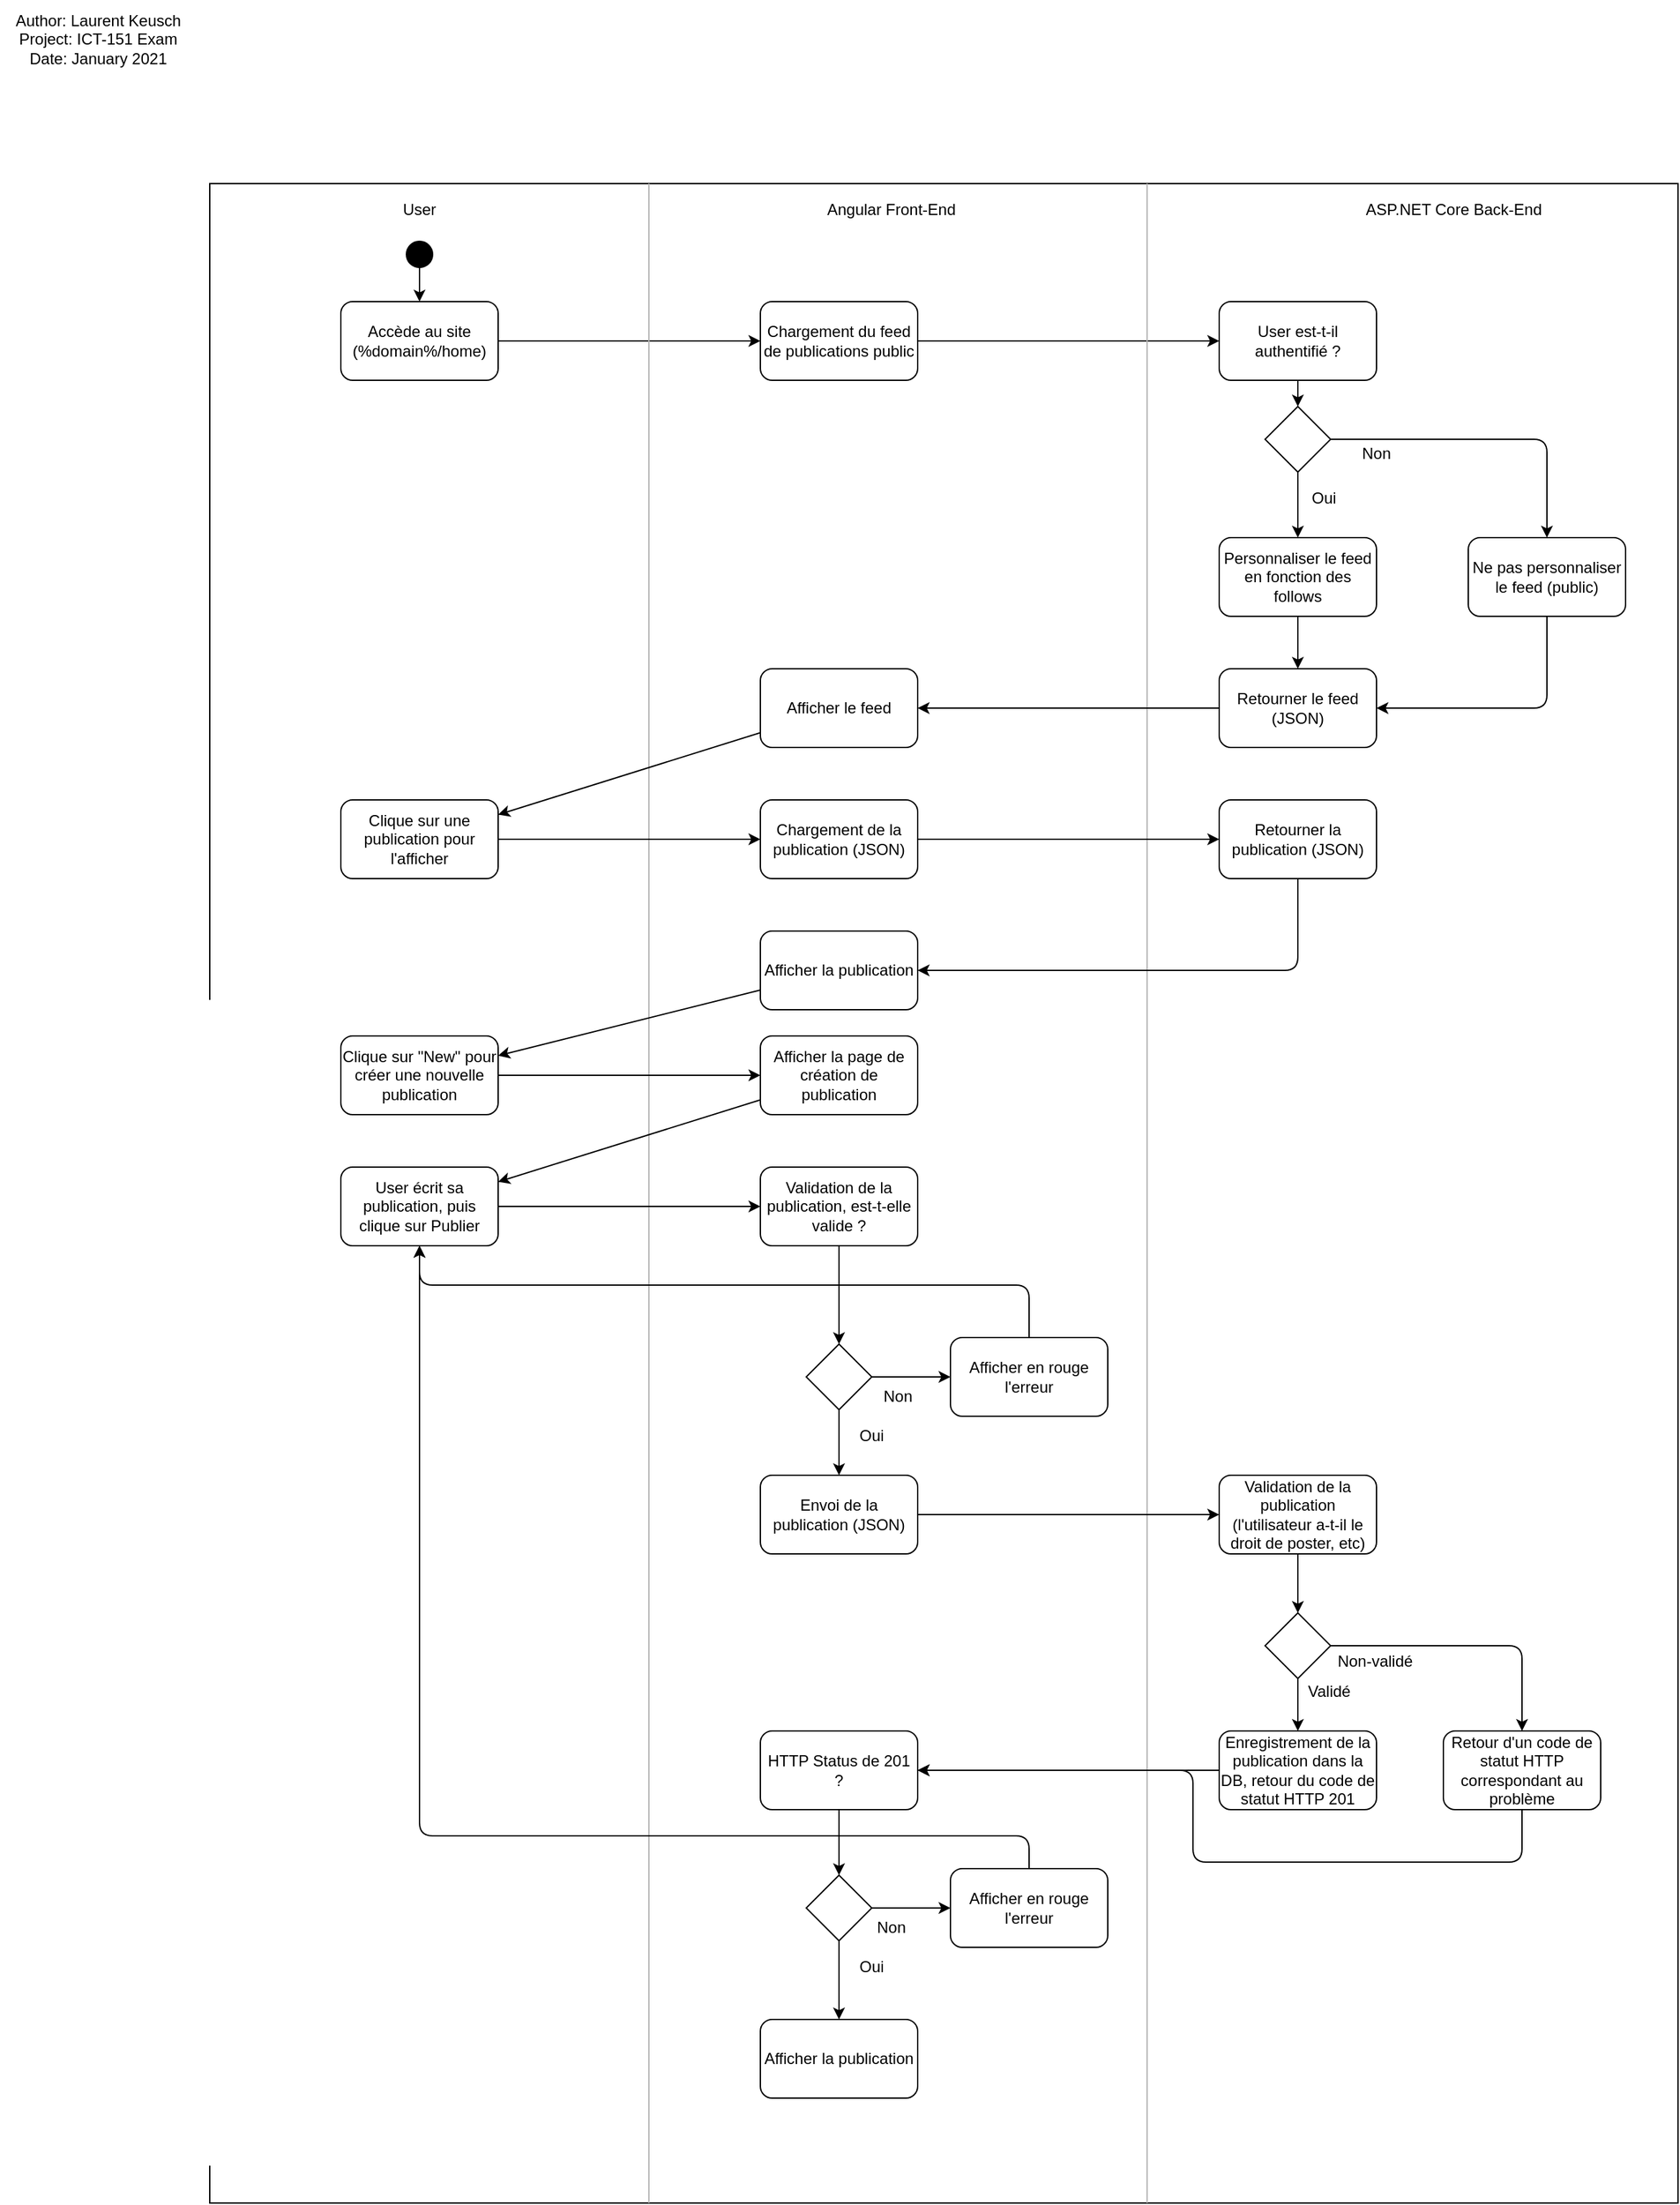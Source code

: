 <mxfile version="14.2.7" type="device"><diagram id="kXntPjaixyAeBSVdT7Yr" name="Page-1"><mxGraphModel dx="2062" dy="1122" grid="1" gridSize="10" guides="1" tooltips="1" connect="1" arrows="1" fold="1" page="1" pageScale="1" pageWidth="827" pageHeight="1169" math="0" shadow="0"><root><mxCell id="0"/><mxCell id="1" parent="0"/><mxCell id="yDRc3kwLpwwqcd8vNBOx-2" value="" style="rounded=0;whiteSpace=wrap;html=1;" parent="1" vertex="1"><mxGeometry x="180" y="160" width="1120" height="1540" as="geometry"/></mxCell><mxCell id="yDRc3kwLpwwqcd8vNBOx-4" value="User" style="text;html=1;strokeColor=none;fillColor=none;align=center;verticalAlign=middle;whiteSpace=wrap;rounded=0;" parent="1" vertex="1"><mxGeometry x="320" y="170" width="40" height="20" as="geometry"/></mxCell><mxCell id="yDRc3kwLpwwqcd8vNBOx-5" value="Angular Front-End" style="text;html=1;strokeColor=none;fillColor=none;align=center;verticalAlign=middle;whiteSpace=wrap;rounded=0;" parent="1" vertex="1"><mxGeometry x="645" y="170" width="110" height="20" as="geometry"/></mxCell><mxCell id="yDRc3kwLpwwqcd8vNBOx-6" value="ASP.NET Core Back-End" style="text;html=1;strokeColor=none;fillColor=none;align=center;verticalAlign=middle;whiteSpace=wrap;rounded=0;" parent="1" vertex="1"><mxGeometry x="1039" y="170" width="180" height="20" as="geometry"/></mxCell><mxCell id="yDRc3kwLpwwqcd8vNBOx-7" value="Accède au site (%domain%/home)" style="rounded=1;whiteSpace=wrap;html=1;" parent="1" vertex="1"><mxGeometry x="280" y="250" width="120" height="60" as="geometry"/></mxCell><mxCell id="yDRc3kwLpwwqcd8vNBOx-9" value="Chargement du feed de publications public" style="rounded=1;whiteSpace=wrap;html=1;" parent="1" vertex="1"><mxGeometry x="600" y="250" width="120" height="60" as="geometry"/></mxCell><mxCell id="yDRc3kwLpwwqcd8vNBOx-10" value="User est-t-il authentifié ?" style="rounded=1;whiteSpace=wrap;html=1;" parent="1" vertex="1"><mxGeometry x="950" y="250" width="120" height="60" as="geometry"/></mxCell><mxCell id="yDRc3kwLpwwqcd8vNBOx-11" value="" style="ellipse;whiteSpace=wrap;html=1;aspect=fixed;fillColor=#000000;" parent="1" vertex="1"><mxGeometry x="330" y="204" width="20" height="20" as="geometry"/></mxCell><mxCell id="yDRc3kwLpwwqcd8vNBOx-12" value="" style="endArrow=classic;html=1;" parent="1" source="yDRc3kwLpwwqcd8vNBOx-11" target="yDRc3kwLpwwqcd8vNBOx-7" edge="1"><mxGeometry width="50" height="50" relative="1" as="geometry"><mxPoint x="370" y="140" as="sourcePoint"/><mxPoint x="420" y="90" as="targetPoint"/></mxGeometry></mxCell><mxCell id="yDRc3kwLpwwqcd8vNBOx-13" value="" style="endArrow=classic;html=1;" parent="1" source="yDRc3kwLpwwqcd8vNBOx-7" target="yDRc3kwLpwwqcd8vNBOx-9" edge="1"><mxGeometry width="50" height="50" relative="1" as="geometry"><mxPoint x="410" y="100" as="sourcePoint"/><mxPoint x="600" y="270" as="targetPoint"/><Array as="points"/></mxGeometry></mxCell><mxCell id="yDRc3kwLpwwqcd8vNBOx-15" value="" style="rhombus;whiteSpace=wrap;html=1;fillColor=#FFFFFF;" parent="1" vertex="1"><mxGeometry x="985" y="330" width="50" height="50" as="geometry"/></mxCell><mxCell id="yDRc3kwLpwwqcd8vNBOx-16" value="" style="endArrow=classic;html=1;" parent="1" source="yDRc3kwLpwwqcd8vNBOx-9" target="yDRc3kwLpwwqcd8vNBOx-10" edge="1"><mxGeometry width="50" height="50" relative="1" as="geometry"><mxPoint x="890" y="110" as="sourcePoint"/><mxPoint x="940" y="60" as="targetPoint"/></mxGeometry></mxCell><mxCell id="yDRc3kwLpwwqcd8vNBOx-17" value="" style="endArrow=classic;html=1;" parent="1" source="yDRc3kwLpwwqcd8vNBOx-10" target="yDRc3kwLpwwqcd8vNBOx-15" edge="1"><mxGeometry width="50" height="50" relative="1" as="geometry"><mxPoint x="1010" y="110" as="sourcePoint"/><mxPoint x="1060" y="60" as="targetPoint"/></mxGeometry></mxCell><mxCell id="yDRc3kwLpwwqcd8vNBOx-18" value="" style="line;strokeWidth=1;direction=south;html=1;fillColor=#FFFFFF;strokeColor=#B5B5B5;" parent="1" vertex="1"><mxGeometry x="510" y="160" width="10" height="1540" as="geometry"/></mxCell><mxCell id="yDRc3kwLpwwqcd8vNBOx-19" value="" style="line;strokeWidth=1;direction=south;html=1;fillColor=#FFFFFF;strokeColor=#B5B5B5;" parent="1" vertex="1"><mxGeometry x="890" y="160" width="10" height="1540" as="geometry"/></mxCell><mxCell id="yDRc3kwLpwwqcd8vNBOx-20" value="Personnaliser le feed en fonction des follows" style="rounded=1;whiteSpace=wrap;html=1;strokeWidth=1;fillColor=#FFFFFF;" parent="1" vertex="1"><mxGeometry x="950" y="430" width="120" height="60" as="geometry"/></mxCell><mxCell id="yDRc3kwLpwwqcd8vNBOx-21" value="Oui" style="text;html=1;strokeColor=none;fillColor=none;align=center;verticalAlign=middle;whiteSpace=wrap;rounded=0;" parent="1" vertex="1"><mxGeometry x="1010" y="390" width="40" height="20" as="geometry"/></mxCell><mxCell id="yDRc3kwLpwwqcd8vNBOx-22" value="Non" style="text;html=1;strokeColor=none;fillColor=none;align=center;verticalAlign=middle;whiteSpace=wrap;rounded=0;" parent="1" vertex="1"><mxGeometry x="1050" y="356" width="40" height="20" as="geometry"/></mxCell><mxCell id="yDRc3kwLpwwqcd8vNBOx-23" value="Ne pas personnaliser le feed (public)" style="rounded=1;whiteSpace=wrap;html=1;strokeWidth=1;fillColor=#FFFFFF;" parent="1" vertex="1"><mxGeometry x="1140" y="430" width="120" height="60" as="geometry"/></mxCell><mxCell id="yDRc3kwLpwwqcd8vNBOx-24" value="" style="endArrow=classic;html=1;" parent="1" source="yDRc3kwLpwwqcd8vNBOx-15" target="yDRc3kwLpwwqcd8vNBOx-23" edge="1"><mxGeometry width="50" height="50" relative="1" as="geometry"><mxPoint x="1120" y="390" as="sourcePoint"/><mxPoint x="1170" y="340" as="targetPoint"/><Array as="points"><mxPoint x="1200" y="355"/></Array></mxGeometry></mxCell><mxCell id="yDRc3kwLpwwqcd8vNBOx-25" value="" style="endArrow=classic;html=1;" parent="1" source="yDRc3kwLpwwqcd8vNBOx-15" target="yDRc3kwLpwwqcd8vNBOx-20" edge="1"><mxGeometry width="50" height="50" relative="1" as="geometry"><mxPoint x="1090" y="790" as="sourcePoint"/><mxPoint x="1140" y="740" as="targetPoint"/></mxGeometry></mxCell><mxCell id="yDRc3kwLpwwqcd8vNBOx-26" value="Retourner le feed (JSON)" style="rounded=1;whiteSpace=wrap;html=1;strokeWidth=1;fillColor=#FFFFFF;" parent="1" vertex="1"><mxGeometry x="950" y="530" width="120" height="60" as="geometry"/></mxCell><mxCell id="yDRc3kwLpwwqcd8vNBOx-27" value="" style="endArrow=classic;html=1;" parent="1" source="yDRc3kwLpwwqcd8vNBOx-20" target="yDRc3kwLpwwqcd8vNBOx-26" edge="1"><mxGeometry width="50" height="50" relative="1" as="geometry"><mxPoint x="950" y="850" as="sourcePoint"/><mxPoint x="1000" y="800" as="targetPoint"/></mxGeometry></mxCell><mxCell id="yDRc3kwLpwwqcd8vNBOx-28" value="" style="endArrow=classic;html=1;" parent="1" source="yDRc3kwLpwwqcd8vNBOx-23" target="yDRc3kwLpwwqcd8vNBOx-26" edge="1"><mxGeometry width="50" height="50" relative="1" as="geometry"><mxPoint x="1110" y="810" as="sourcePoint"/><mxPoint x="1160" y="760" as="targetPoint"/><Array as="points"><mxPoint x="1200" y="560"/></Array></mxGeometry></mxCell><mxCell id="yDRc3kwLpwwqcd8vNBOx-29" value="Afficher le feed" style="rounded=1;whiteSpace=wrap;html=1;strokeWidth=1;fillColor=#FFFFFF;" parent="1" vertex="1"><mxGeometry x="600" y="530" width="120" height="60" as="geometry"/></mxCell><mxCell id="yDRc3kwLpwwqcd8vNBOx-30" value="" style="endArrow=classic;html=1;" parent="1" source="yDRc3kwLpwwqcd8vNBOx-26" target="yDRc3kwLpwwqcd8vNBOx-29" edge="1"><mxGeometry width="50" height="50" relative="1" as="geometry"><mxPoint x="1430" y="640" as="sourcePoint"/><mxPoint x="1480" y="590" as="targetPoint"/><Array as="points"/></mxGeometry></mxCell><mxCell id="yDRc3kwLpwwqcd8vNBOx-31" value="Clique sur une publication pour l'afficher" style="rounded=1;whiteSpace=wrap;html=1;strokeWidth=1;fillColor=#FFFFFF;" parent="1" vertex="1"><mxGeometry x="280" y="630" width="120" height="60" as="geometry"/></mxCell><mxCell id="yDRc3kwLpwwqcd8vNBOx-32" value="Chargement de la publication (JSON)" style="rounded=1;whiteSpace=wrap;html=1;strokeWidth=1;fillColor=#FFFFFF;" parent="1" vertex="1"><mxGeometry x="600" y="630" width="120" height="60" as="geometry"/></mxCell><mxCell id="yDRc3kwLpwwqcd8vNBOx-34" value="" style="endArrow=classic;html=1;" parent="1" source="yDRc3kwLpwwqcd8vNBOx-31" target="yDRc3kwLpwwqcd8vNBOx-32" edge="1"><mxGeometry width="50" height="50" relative="1" as="geometry"><mxPoint x="70" y="670" as="sourcePoint"/><mxPoint x="120" y="620" as="targetPoint"/></mxGeometry></mxCell><mxCell id="yDRc3kwLpwwqcd8vNBOx-35" value="Retourner la publication (JSON)" style="rounded=1;whiteSpace=wrap;html=1;strokeWidth=1;fillColor=#FFFFFF;" parent="1" vertex="1"><mxGeometry x="950" y="630" width="120" height="60" as="geometry"/></mxCell><mxCell id="yDRc3kwLpwwqcd8vNBOx-36" value="" style="endArrow=classic;html=1;" parent="1" source="yDRc3kwLpwwqcd8vNBOx-32" target="yDRc3kwLpwwqcd8vNBOx-35" edge="1"><mxGeometry width="50" height="50" relative="1" as="geometry"><mxPoint x="90" y="580" as="sourcePoint"/><mxPoint x="140" y="530" as="targetPoint"/></mxGeometry></mxCell><mxCell id="yDRc3kwLpwwqcd8vNBOx-37" value="Afficher la publication" style="rounded=1;whiteSpace=wrap;html=1;strokeWidth=1;fillColor=#FFFFFF;" parent="1" vertex="1"><mxGeometry x="600" y="730" width="120" height="60" as="geometry"/></mxCell><mxCell id="yDRc3kwLpwwqcd8vNBOx-38" value="" style="endArrow=classic;html=1;" parent="1" source="yDRc3kwLpwwqcd8vNBOx-35" target="yDRc3kwLpwwqcd8vNBOx-37" edge="1"><mxGeometry width="50" height="50" relative="1" as="geometry"><mxPoint x="80" y="560" as="sourcePoint"/><mxPoint x="130" y="510" as="targetPoint"/><Array as="points"><mxPoint x="1010" y="760"/></Array></mxGeometry></mxCell><mxCell id="yDRc3kwLpwwqcd8vNBOx-39" value="Clique sur &quot;New&quot; pour créer une nouvelle publication" style="rounded=1;whiteSpace=wrap;html=1;strokeWidth=1;fillColor=#FFFFFF;" parent="1" vertex="1"><mxGeometry x="280" y="810" width="120" height="60" as="geometry"/></mxCell><mxCell id="yDRc3kwLpwwqcd8vNBOx-40" value="Afficher la page de création de publication" style="rounded=1;whiteSpace=wrap;html=1;strokeWidth=1;fillColor=#FFFFFF;" parent="1" vertex="1"><mxGeometry x="600" y="810" width="120" height="60" as="geometry"/></mxCell><mxCell id="yDRc3kwLpwwqcd8vNBOx-41" value="" style="endArrow=classic;html=1;" parent="1" source="yDRc3kwLpwwqcd8vNBOx-39" target="yDRc3kwLpwwqcd8vNBOx-40" edge="1"><mxGeometry width="50" height="50" relative="1" as="geometry"><mxPoint x="40" y="560" as="sourcePoint"/><mxPoint x="90" y="510" as="targetPoint"/></mxGeometry></mxCell><mxCell id="yDRc3kwLpwwqcd8vNBOx-42" value="User écrit sa publication, puis clique sur Publier" style="rounded=1;whiteSpace=wrap;html=1;strokeWidth=1;fillColor=#FFFFFF;" parent="1" vertex="1"><mxGeometry x="280" y="910" width="120" height="60" as="geometry"/></mxCell><mxCell id="yDRc3kwLpwwqcd8vNBOx-43" value="" style="endArrow=classic;html=1;" parent="1" source="yDRc3kwLpwwqcd8vNBOx-40" target="yDRc3kwLpwwqcd8vNBOx-42" edge="1"><mxGeometry width="50" height="50" relative="1" as="geometry"><mxPoint x="40" y="650" as="sourcePoint"/><mxPoint x="90" y="600" as="targetPoint"/></mxGeometry></mxCell><mxCell id="yDRc3kwLpwwqcd8vNBOx-44" value="Validation de la publication, est-t-elle valide ?" style="rounded=1;whiteSpace=wrap;html=1;strokeWidth=1;fillColor=#FFFFFF;" parent="1" vertex="1"><mxGeometry x="600" y="910" width="120" height="60" as="geometry"/></mxCell><mxCell id="yDRc3kwLpwwqcd8vNBOx-45" value="" style="endArrow=classic;html=1;" parent="1" source="yDRc3kwLpwwqcd8vNBOx-42" target="yDRc3kwLpwwqcd8vNBOx-44" edge="1"><mxGeometry width="50" height="50" relative="1" as="geometry"><mxPoint x="60" y="760" as="sourcePoint"/><mxPoint x="110" y="710" as="targetPoint"/></mxGeometry></mxCell><mxCell id="yDRc3kwLpwwqcd8vNBOx-46" value="Envoi de la publication (JSON)" style="rounded=1;whiteSpace=wrap;html=1;strokeWidth=1;fillColor=#FFFFFF;" parent="1" vertex="1"><mxGeometry x="600" y="1145" width="120" height="60" as="geometry"/></mxCell><mxCell id="yDRc3kwLpwwqcd8vNBOx-47" value="" style="rhombus;whiteSpace=wrap;html=1;strokeWidth=1;fillColor=#FFFFFF;" parent="1" vertex="1"><mxGeometry x="635" y="1045" width="50" height="50" as="geometry"/></mxCell><mxCell id="yDRc3kwLpwwqcd8vNBOx-48" value="" style="endArrow=classic;html=1;" parent="1" source="yDRc3kwLpwwqcd8vNBOx-47" target="yDRc3kwLpwwqcd8vNBOx-46" edge="1"><mxGeometry width="50" height="50" relative="1" as="geometry"><mxPoint y="730" as="sourcePoint"/><mxPoint x="50" y="680" as="targetPoint"/></mxGeometry></mxCell><mxCell id="yDRc3kwLpwwqcd8vNBOx-49" value="Oui" style="text;html=1;strokeColor=none;fillColor=none;align=center;verticalAlign=middle;whiteSpace=wrap;rounded=0;" parent="1" vertex="1"><mxGeometry x="665" y="1105" width="40" height="20" as="geometry"/></mxCell><mxCell id="yDRc3kwLpwwqcd8vNBOx-50" value="Afficher en rouge l'erreur" style="rounded=1;whiteSpace=wrap;html=1;strokeWidth=1;fillColor=#FFFFFF;" parent="1" vertex="1"><mxGeometry x="745" y="1040" width="120" height="60" as="geometry"/></mxCell><mxCell id="yDRc3kwLpwwqcd8vNBOx-51" value="" style="endArrow=classic;html=1;" parent="1" source="yDRc3kwLpwwqcd8vNBOx-47" target="yDRc3kwLpwwqcd8vNBOx-50" edge="1"><mxGeometry width="50" height="50" relative="1" as="geometry"><mxPoint x="10" y="890" as="sourcePoint"/><mxPoint x="60" y="840" as="targetPoint"/></mxGeometry></mxCell><mxCell id="yDRc3kwLpwwqcd8vNBOx-52" value="Non" style="text;html=1;strokeColor=none;fillColor=none;align=center;verticalAlign=middle;whiteSpace=wrap;rounded=0;" parent="1" vertex="1"><mxGeometry x="685" y="1075" width="40" height="20" as="geometry"/></mxCell><mxCell id="yDRc3kwLpwwqcd8vNBOx-53" value="" style="endArrow=classic;html=1;" parent="1" source="yDRc3kwLpwwqcd8vNBOx-44" target="yDRc3kwLpwwqcd8vNBOx-47" edge="1"><mxGeometry width="50" height="50" relative="1" as="geometry"><mxPoint x="-10" y="770" as="sourcePoint"/><mxPoint x="40" y="720" as="targetPoint"/></mxGeometry></mxCell><mxCell id="yDRc3kwLpwwqcd8vNBOx-54" value="" style="endArrow=classic;html=1;" parent="1" source="yDRc3kwLpwwqcd8vNBOx-50" target="yDRc3kwLpwwqcd8vNBOx-42" edge="1"><mxGeometry width="50" height="50" relative="1" as="geometry"><mxPoint x="70" y="890" as="sourcePoint"/><mxPoint x="120" y="840" as="targetPoint"/><Array as="points"><mxPoint x="805" y="1000"/><mxPoint x="340" y="1000"/></Array></mxGeometry></mxCell><mxCell id="yDRc3kwLpwwqcd8vNBOx-55" value="Validation de la publication (l'utilisateur a-t-il le droit de poster, etc)" style="rounded=1;whiteSpace=wrap;html=1;strokeWidth=1;fillColor=#FFFFFF;" parent="1" vertex="1"><mxGeometry x="950" y="1145" width="120" height="60" as="geometry"/></mxCell><mxCell id="yDRc3kwLpwwqcd8vNBOx-56" value="Enregistrement de la publication dans la DB, retour du code de statut HTTP 201" style="rounded=1;whiteSpace=wrap;html=1;strokeWidth=1;fillColor=#FFFFFF;" parent="1" vertex="1"><mxGeometry x="950" y="1340" width="120" height="60" as="geometry"/></mxCell><mxCell id="yDRc3kwLpwwqcd8vNBOx-57" value="" style="endArrow=classic;html=1;" parent="1" source="yDRc3kwLpwwqcd8vNBOx-46" target="yDRc3kwLpwwqcd8vNBOx-55" edge="1"><mxGeometry width="50" height="50" relative="1" as="geometry"><mxPoint x="80" y="1030" as="sourcePoint"/><mxPoint x="130" y="980" as="targetPoint"/></mxGeometry></mxCell><mxCell id="yDRc3kwLpwwqcd8vNBOx-58" value="" style="endArrow=classic;html=1;" parent="1" source="yDRc3kwLpwwqcd8vNBOx-55" target="yDRc3kwLpwwqcd8vNBOx-70" edge="1"><mxGeometry width="50" height="50" relative="1" as="geometry"><mxPoint x="90" y="1110" as="sourcePoint"/><mxPoint x="140" y="1060" as="targetPoint"/></mxGeometry></mxCell><mxCell id="yDRc3kwLpwwqcd8vNBOx-59" value="HTTP Status de 201 ?" style="rounded=1;whiteSpace=wrap;html=1;strokeWidth=1;fillColor=#FFFFFF;" parent="1" vertex="1"><mxGeometry x="600" y="1340" width="120" height="60" as="geometry"/></mxCell><mxCell id="yDRc3kwLpwwqcd8vNBOx-60" value="" style="rhombus;whiteSpace=wrap;html=1;strokeWidth=1;fillColor=#FFFFFF;" parent="1" vertex="1"><mxGeometry x="635" y="1450" width="50" height="50" as="geometry"/></mxCell><mxCell id="yDRc3kwLpwwqcd8vNBOx-61" value="" style="endArrow=classic;html=1;" parent="1" source="yDRc3kwLpwwqcd8vNBOx-59" target="yDRc3kwLpwwqcd8vNBOx-60" edge="1"><mxGeometry width="50" height="50" relative="1" as="geometry"><mxPoint x="-30" y="1040" as="sourcePoint"/><mxPoint x="20" y="990" as="targetPoint"/></mxGeometry></mxCell><mxCell id="yDRc3kwLpwwqcd8vNBOx-62" value="Afficher la publication" style="rounded=1;whiteSpace=wrap;html=1;strokeWidth=1;fillColor=#FFFFFF;" parent="1" vertex="1"><mxGeometry x="600" y="1560" width="120" height="60" as="geometry"/></mxCell><mxCell id="yDRc3kwLpwwqcd8vNBOx-63" value="" style="endArrow=classic;html=1;" parent="1" source="yDRc3kwLpwwqcd8vNBOx-60" target="yDRc3kwLpwwqcd8vNBOx-62" edge="1"><mxGeometry width="50" height="50" relative="1" as="geometry"><mxPoint x="90" y="1250" as="sourcePoint"/><mxPoint x="140" y="1200" as="targetPoint"/></mxGeometry></mxCell><mxCell id="yDRc3kwLpwwqcd8vNBOx-64" value="Oui" style="text;html=1;strokeColor=none;fillColor=none;align=center;verticalAlign=middle;whiteSpace=wrap;rounded=0;" parent="1" vertex="1"><mxGeometry x="665" y="1510" width="40" height="20" as="geometry"/></mxCell><mxCell id="yDRc3kwLpwwqcd8vNBOx-65" value="Afficher en rouge l'erreur" style="rounded=1;whiteSpace=wrap;html=1;strokeWidth=1;fillColor=#FFFFFF;" parent="1" vertex="1"><mxGeometry x="745" y="1445" width="120" height="60" as="geometry"/></mxCell><mxCell id="yDRc3kwLpwwqcd8vNBOx-66" value="" style="endArrow=classic;html=1;" parent="1" source="yDRc3kwLpwwqcd8vNBOx-60" target="yDRc3kwLpwwqcd8vNBOx-65" edge="1"><mxGeometry width="50" height="50" relative="1" as="geometry"><mxPoint x="60" y="1130" as="sourcePoint"/><mxPoint x="110" y="1080" as="targetPoint"/></mxGeometry></mxCell><mxCell id="yDRc3kwLpwwqcd8vNBOx-67" value="Non" style="text;html=1;strokeColor=none;fillColor=none;align=center;verticalAlign=middle;whiteSpace=wrap;rounded=0;" parent="1" vertex="1"><mxGeometry x="680" y="1480" width="40" height="20" as="geometry"/></mxCell><mxCell id="yDRc3kwLpwwqcd8vNBOx-68" value="" style="endArrow=classic;html=1;" parent="1" source="yDRc3kwLpwwqcd8vNBOx-65" target="yDRc3kwLpwwqcd8vNBOx-42" edge="1"><mxGeometry width="50" height="50" relative="1" as="geometry"><mxPoint x="80" y="1240" as="sourcePoint"/><mxPoint x="340" y="1050" as="targetPoint"/><Array as="points"><mxPoint x="805" y="1420"/><mxPoint x="340" y="1420"/></Array></mxGeometry></mxCell><mxCell id="yDRc3kwLpwwqcd8vNBOx-69" value="" style="endArrow=classic;html=1;" parent="1" source="yDRc3kwLpwwqcd8vNBOx-56" target="yDRc3kwLpwwqcd8vNBOx-59" edge="1"><mxGeometry width="50" height="50" relative="1" as="geometry"><mxPoint x="60" y="1040" as="sourcePoint"/><mxPoint x="110" y="990" as="targetPoint"/></mxGeometry></mxCell><mxCell id="yDRc3kwLpwwqcd8vNBOx-70" value="" style="rhombus;whiteSpace=wrap;html=1;strokeWidth=1;fillColor=#FFFFFF;" parent="1" vertex="1"><mxGeometry x="985" y="1250" width="50" height="50" as="geometry"/></mxCell><mxCell id="yDRc3kwLpwwqcd8vNBOx-71" value="" style="endArrow=classic;html=1;" parent="1" source="yDRc3kwLpwwqcd8vNBOx-70" target="yDRc3kwLpwwqcd8vNBOx-56" edge="1"><mxGeometry width="50" height="50" relative="1" as="geometry"><mxPoint x="1200" y="1140" as="sourcePoint"/><mxPoint x="1250" y="1090" as="targetPoint"/></mxGeometry></mxCell><mxCell id="yDRc3kwLpwwqcd8vNBOx-72" value="Validé" style="text;html=1;strokeColor=none;fillColor=none;align=center;verticalAlign=middle;whiteSpace=wrap;rounded=0;" parent="1" vertex="1"><mxGeometry x="1014" y="1300" width="40" height="20" as="geometry"/></mxCell><mxCell id="yDRc3kwLpwwqcd8vNBOx-74" value="&lt;span&gt;Retour d'un code de statut HTTP correspondant au problème&lt;/span&gt;" style="rounded=1;whiteSpace=wrap;html=1;strokeWidth=1;fillColor=#FFFFFF;" parent="1" vertex="1"><mxGeometry x="1121" y="1340" width="120" height="60" as="geometry"/></mxCell><mxCell id="yDRc3kwLpwwqcd8vNBOx-75" value="" style="endArrow=classic;html=1;" parent="1" source="yDRc3kwLpwwqcd8vNBOx-70" target="yDRc3kwLpwwqcd8vNBOx-74" edge="1"><mxGeometry width="50" height="50" relative="1" as="geometry"><mxPoint x="1310" y="1240" as="sourcePoint"/><mxPoint x="1360" y="1190" as="targetPoint"/><Array as="points"><mxPoint x="1181" y="1275"/></Array></mxGeometry></mxCell><mxCell id="yDRc3kwLpwwqcd8vNBOx-76" value="Non-validé" style="text;html=1;strokeColor=none;fillColor=none;align=center;verticalAlign=middle;whiteSpace=wrap;rounded=0;" parent="1" vertex="1"><mxGeometry x="1039" y="1277" width="60" height="20" as="geometry"/></mxCell><mxCell id="yDRc3kwLpwwqcd8vNBOx-77" value="" style="endArrow=classic;html=1;" parent="1" source="yDRc3kwLpwwqcd8vNBOx-29" target="yDRc3kwLpwwqcd8vNBOx-31" edge="1"><mxGeometry width="50" height="50" relative="1" as="geometry"><mxPoint x="10" y="560" as="sourcePoint"/><mxPoint x="60" y="510" as="targetPoint"/></mxGeometry></mxCell><mxCell id="yDRc3kwLpwwqcd8vNBOx-78" value="" style="endArrow=classic;html=1;" parent="1" source="yDRc3kwLpwwqcd8vNBOx-37" target="yDRc3kwLpwwqcd8vNBOx-39" edge="1"><mxGeometry width="50" height="50" relative="1" as="geometry"><mxPoint x="90" y="840" as="sourcePoint"/><mxPoint x="140" y="790" as="targetPoint"/></mxGeometry></mxCell><mxCell id="dG5T_eRIiOa2J8ff7SDk-1" value="" style="endArrow=classic;html=1;" parent="1" source="yDRc3kwLpwwqcd8vNBOx-74" target="yDRc3kwLpwwqcd8vNBOx-59" edge="1"><mxGeometry width="50" height="50" relative="1" as="geometry"><mxPoint x="1530" y="1350" as="sourcePoint"/><mxPoint x="1580" y="1300" as="targetPoint"/><Array as="points"><mxPoint x="1181" y="1440"/><mxPoint x="930" y="1440"/><mxPoint x="930" y="1370"/></Array></mxGeometry></mxCell><mxCell id="41rnYZl6_sX246SfRr8z-1" value="Author: Laurent Keusch&lt;br&gt;Project: ICT-151 Exam&lt;br&gt;Date: January 2021" style="text;html=1;strokeColor=none;fillColor=none;align=center;verticalAlign=middle;whiteSpace=wrap;rounded=0;fontSize=12;" vertex="1" parent="1"><mxGeometry x="20" y="20" width="150" height="60" as="geometry"/></mxCell></root></mxGraphModel></diagram></mxfile>